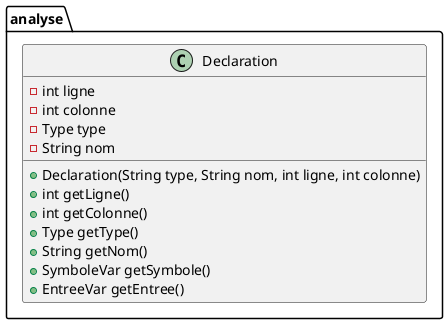 @startuml
package analyse {
	class Declaration {
		- int ligne
		- int colonne
		- Type type
		- String nom
		+ Declaration(String type, String nom, int ligne, int colonne)
		+ int getLigne()
		+ int getColonne()
		+ Type getType()
		+ String getNom()
		+ SymboleVar getSymbole()
		+ EntreeVar getEntree()
	}
}
@enduml